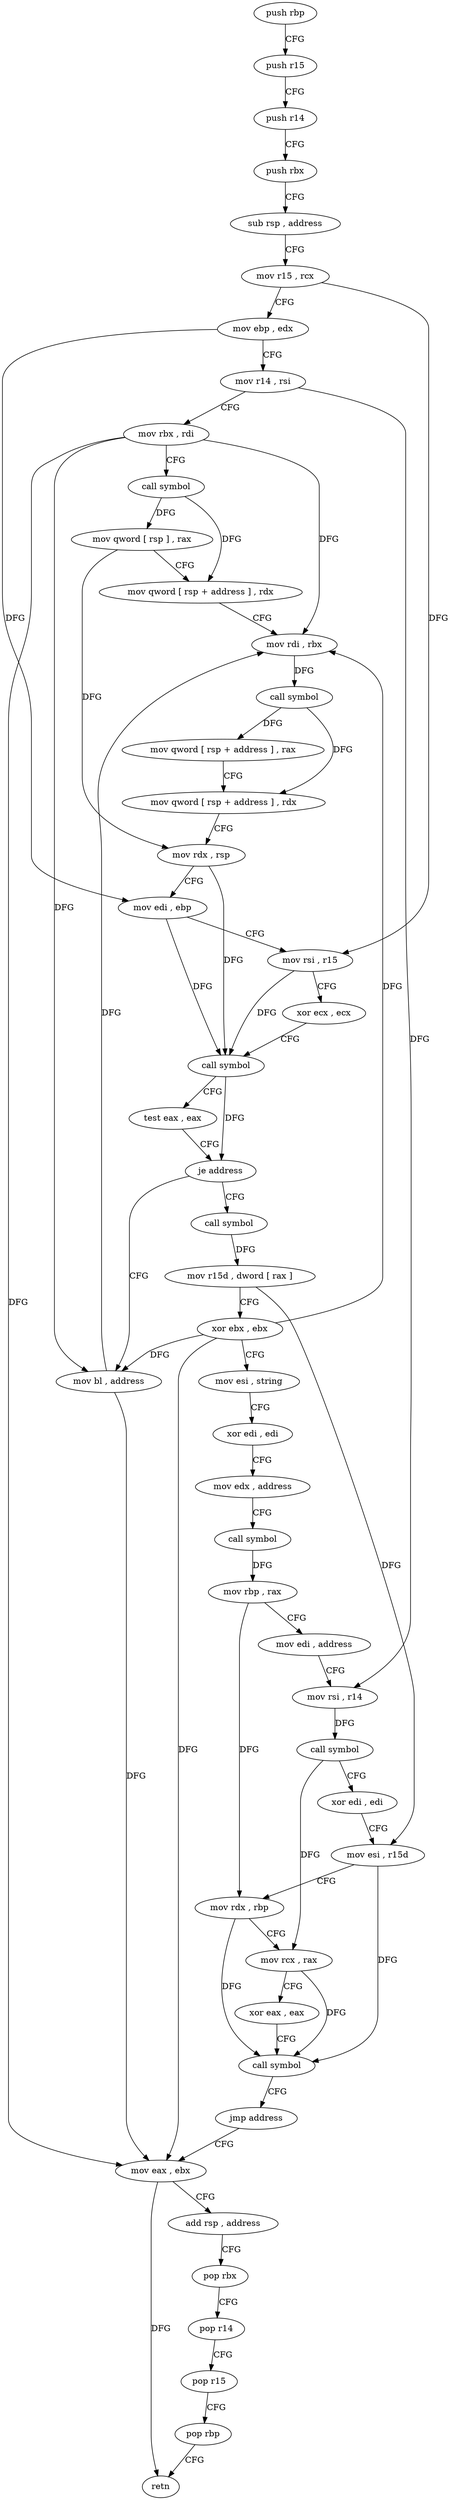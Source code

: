 digraph "func" {
"4211008" [label = "push rbp" ]
"4211009" [label = "push r15" ]
"4211011" [label = "push r14" ]
"4211013" [label = "push rbx" ]
"4211014" [label = "sub rsp , address" ]
"4211018" [label = "mov r15 , rcx" ]
"4211021" [label = "mov ebp , edx" ]
"4211023" [label = "mov r14 , rsi" ]
"4211026" [label = "mov rbx , rdi" ]
"4211029" [label = "call symbol" ]
"4211034" [label = "mov qword [ rsp ] , rax" ]
"4211038" [label = "mov qword [ rsp + address ] , rdx" ]
"4211043" [label = "mov rdi , rbx" ]
"4211046" [label = "call symbol" ]
"4211051" [label = "mov qword [ rsp + address ] , rax" ]
"4211056" [label = "mov qword [ rsp + address ] , rdx" ]
"4211061" [label = "mov rdx , rsp" ]
"4211064" [label = "mov edi , ebp" ]
"4211066" [label = "mov rsi , r15" ]
"4211069" [label = "xor ecx , ecx" ]
"4211071" [label = "call symbol" ]
"4211076" [label = "test eax , eax" ]
"4211078" [label = "je address" ]
"4211143" [label = "mov bl , address" ]
"4211080" [label = "call symbol" ]
"4211145" [label = "mov eax , ebx" ]
"4211085" [label = "mov r15d , dword [ rax ]" ]
"4211088" [label = "xor ebx , ebx" ]
"4211090" [label = "mov esi , string" ]
"4211095" [label = "xor edi , edi" ]
"4211097" [label = "mov edx , address" ]
"4211102" [label = "call symbol" ]
"4211107" [label = "mov rbp , rax" ]
"4211110" [label = "mov edi , address" ]
"4211115" [label = "mov rsi , r14" ]
"4211118" [label = "call symbol" ]
"4211123" [label = "xor edi , edi" ]
"4211125" [label = "mov esi , r15d" ]
"4211128" [label = "mov rdx , rbp" ]
"4211131" [label = "mov rcx , rax" ]
"4211134" [label = "xor eax , eax" ]
"4211136" [label = "call symbol" ]
"4211141" [label = "jmp address" ]
"4211147" [label = "add rsp , address" ]
"4211151" [label = "pop rbx" ]
"4211152" [label = "pop r14" ]
"4211154" [label = "pop r15" ]
"4211156" [label = "pop rbp" ]
"4211157" [label = "retn" ]
"4211008" -> "4211009" [ label = "CFG" ]
"4211009" -> "4211011" [ label = "CFG" ]
"4211011" -> "4211013" [ label = "CFG" ]
"4211013" -> "4211014" [ label = "CFG" ]
"4211014" -> "4211018" [ label = "CFG" ]
"4211018" -> "4211021" [ label = "CFG" ]
"4211018" -> "4211066" [ label = "DFG" ]
"4211021" -> "4211023" [ label = "CFG" ]
"4211021" -> "4211064" [ label = "DFG" ]
"4211023" -> "4211026" [ label = "CFG" ]
"4211023" -> "4211115" [ label = "DFG" ]
"4211026" -> "4211029" [ label = "CFG" ]
"4211026" -> "4211043" [ label = "DFG" ]
"4211026" -> "4211143" [ label = "DFG" ]
"4211026" -> "4211145" [ label = "DFG" ]
"4211029" -> "4211034" [ label = "DFG" ]
"4211029" -> "4211038" [ label = "DFG" ]
"4211034" -> "4211038" [ label = "CFG" ]
"4211034" -> "4211061" [ label = "DFG" ]
"4211038" -> "4211043" [ label = "CFG" ]
"4211043" -> "4211046" [ label = "DFG" ]
"4211046" -> "4211051" [ label = "DFG" ]
"4211046" -> "4211056" [ label = "DFG" ]
"4211051" -> "4211056" [ label = "CFG" ]
"4211056" -> "4211061" [ label = "CFG" ]
"4211061" -> "4211064" [ label = "CFG" ]
"4211061" -> "4211071" [ label = "DFG" ]
"4211064" -> "4211066" [ label = "CFG" ]
"4211064" -> "4211071" [ label = "DFG" ]
"4211066" -> "4211069" [ label = "CFG" ]
"4211066" -> "4211071" [ label = "DFG" ]
"4211069" -> "4211071" [ label = "CFG" ]
"4211071" -> "4211076" [ label = "CFG" ]
"4211071" -> "4211078" [ label = "DFG" ]
"4211076" -> "4211078" [ label = "CFG" ]
"4211078" -> "4211143" [ label = "CFG" ]
"4211078" -> "4211080" [ label = "CFG" ]
"4211143" -> "4211145" [ label = "DFG" ]
"4211143" -> "4211043" [ label = "DFG" ]
"4211080" -> "4211085" [ label = "DFG" ]
"4211145" -> "4211147" [ label = "CFG" ]
"4211145" -> "4211157" [ label = "DFG" ]
"4211085" -> "4211088" [ label = "CFG" ]
"4211085" -> "4211125" [ label = "DFG" ]
"4211088" -> "4211090" [ label = "CFG" ]
"4211088" -> "4211043" [ label = "DFG" ]
"4211088" -> "4211143" [ label = "DFG" ]
"4211088" -> "4211145" [ label = "DFG" ]
"4211090" -> "4211095" [ label = "CFG" ]
"4211095" -> "4211097" [ label = "CFG" ]
"4211097" -> "4211102" [ label = "CFG" ]
"4211102" -> "4211107" [ label = "DFG" ]
"4211107" -> "4211110" [ label = "CFG" ]
"4211107" -> "4211128" [ label = "DFG" ]
"4211110" -> "4211115" [ label = "CFG" ]
"4211115" -> "4211118" [ label = "DFG" ]
"4211118" -> "4211123" [ label = "CFG" ]
"4211118" -> "4211131" [ label = "DFG" ]
"4211123" -> "4211125" [ label = "CFG" ]
"4211125" -> "4211128" [ label = "CFG" ]
"4211125" -> "4211136" [ label = "DFG" ]
"4211128" -> "4211131" [ label = "CFG" ]
"4211128" -> "4211136" [ label = "DFG" ]
"4211131" -> "4211134" [ label = "CFG" ]
"4211131" -> "4211136" [ label = "DFG" ]
"4211134" -> "4211136" [ label = "CFG" ]
"4211136" -> "4211141" [ label = "CFG" ]
"4211141" -> "4211145" [ label = "CFG" ]
"4211147" -> "4211151" [ label = "CFG" ]
"4211151" -> "4211152" [ label = "CFG" ]
"4211152" -> "4211154" [ label = "CFG" ]
"4211154" -> "4211156" [ label = "CFG" ]
"4211156" -> "4211157" [ label = "CFG" ]
}
